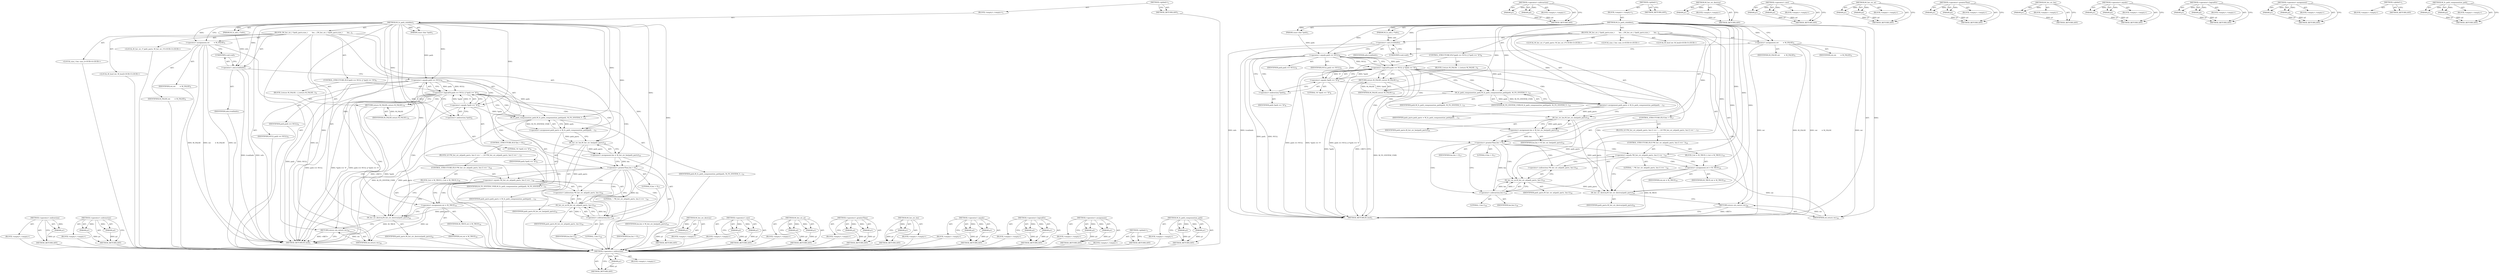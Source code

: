 digraph "M_fs_path_componentize_path" {
vulnerable_113 [label=<(METHOD,&lt;operator&gt;.indirection)>];
vulnerable_114 [label=<(PARAM,p1)>];
vulnerable_115 [label=<(BLOCK,&lt;empty&gt;,&lt;empty&gt;)>];
vulnerable_116 [label=<(METHOD_RETURN,ANY)>];
vulnerable_136 [label=<(METHOD,&lt;operator&gt;.subtraction)>];
vulnerable_137 [label=<(PARAM,p1)>];
vulnerable_138 [label=<(PARAM,p2)>];
vulnerable_139 [label=<(BLOCK,&lt;empty&gt;,&lt;empty&gt;)>];
vulnerable_140 [label=<(METHOD_RETURN,ANY)>];
vulnerable_6 [label=<(METHOD,&lt;global&gt;)<SUB>1</SUB>>];
vulnerable_7 [label=<(BLOCK,&lt;empty&gt;,&lt;empty&gt;)<SUB>1</SUB>>];
vulnerable_8 [label=<(METHOD,M_fs_path_ishidden)<SUB>1</SUB>>];
vulnerable_9 [label=<(PARAM,const char *path)<SUB>1</SUB>>];
vulnerable_10 [label=<(PARAM,M_fs_info_t *info)<SUB>1</SUB>>];
vulnerable_11 [label=<(BLOCK,{
	M_list_str_t *path_parts;
	size_t        len...,{
	M_list_str_t *path_parts;
	size_t        len...)<SUB>2</SUB>>];
vulnerable_12 [label="<(LOCAL,M_list_str_t* path_parts: M_list_str_t*)<SUB>3</SUB>>"];
vulnerable_13 [label="<(LOCAL,size_t len: size_t)<SUB>4</SUB>>"];
vulnerable_14 [label="<(LOCAL,M_bool ret: M_bool)<SUB>5</SUB>>"];
vulnerable_15 [label=<(&lt;operator&gt;.assignment,ret        = M_FALSE)<SUB>5</SUB>>];
vulnerable_16 [label=<(IDENTIFIER,ret,ret        = M_FALSE)<SUB>5</SUB>>];
vulnerable_17 [label=<(IDENTIFIER,M_FALSE,ret        = M_FALSE)<SUB>5</SUB>>];
vulnerable_18 [label=<(&lt;operator&gt;.cast,(void)info)<SUB>7</SUB>>];
vulnerable_19 [label=<(UNKNOWN,void,void)<SUB>7</SUB>>];
vulnerable_20 [label=<(IDENTIFIER,info,(void)info)<SUB>7</SUB>>];
vulnerable_21 [label=<(CONTROL_STRUCTURE,IF,if (path == NULL || *path == '\0'))<SUB>9</SUB>>];
vulnerable_22 [label=<(&lt;operator&gt;.logicalOr,path == NULL || *path == '\0')<SUB>9</SUB>>];
vulnerable_23 [label=<(&lt;operator&gt;.equals,path == NULL)<SUB>9</SUB>>];
vulnerable_24 [label=<(IDENTIFIER,path,path == NULL)<SUB>9</SUB>>];
vulnerable_25 [label=<(IDENTIFIER,NULL,path == NULL)<SUB>9</SUB>>];
vulnerable_26 [label=<(&lt;operator&gt;.equals,*path == '\0')<SUB>9</SUB>>];
vulnerable_27 [label=<(&lt;operator&gt;.indirection,*path)<SUB>9</SUB>>];
vulnerable_28 [label=<(IDENTIFIER,path,*path == '\0')<SUB>9</SUB>>];
vulnerable_29 [label=<(LITERAL,'\0',*path == '\0')<SUB>9</SUB>>];
vulnerable_30 [label=<(BLOCK,{
		return M_FALSE;
 	},{
		return M_FALSE;
 	})<SUB>9</SUB>>];
vulnerable_31 [label=<(RETURN,return M_FALSE;,return M_FALSE;)<SUB>10</SUB>>];
vulnerable_32 [label=<(IDENTIFIER,M_FALSE,return M_FALSE;)<SUB>10</SUB>>];
vulnerable_33 [label=<(&lt;operator&gt;.assignment,path_parts = M_fs_path_componentize_path(path, ...)<SUB>15</SUB>>];
vulnerable_34 [label=<(IDENTIFIER,path_parts,path_parts = M_fs_path_componentize_path(path, ...)<SUB>15</SUB>>];
vulnerable_35 [label=<(M_fs_path_componentize_path,M_fs_path_componentize_path(path, M_FS_SYSTEM_U...)<SUB>15</SUB>>];
vulnerable_36 [label=<(IDENTIFIER,path,M_fs_path_componentize_path(path, M_FS_SYSTEM_U...)<SUB>15</SUB>>];
vulnerable_37 [label=<(IDENTIFIER,M_FS_SYSTEM_UNIX,M_fs_path_componentize_path(path, M_FS_SYSTEM_U...)<SUB>15</SUB>>];
vulnerable_38 [label=<(&lt;operator&gt;.assignment,len = M_list_str_len(path_parts))<SUB>16</SUB>>];
vulnerable_39 [label=<(IDENTIFIER,len,len = M_list_str_len(path_parts))<SUB>16</SUB>>];
vulnerable_40 [label=<(M_list_str_len,M_list_str_len(path_parts))<SUB>16</SUB>>];
vulnerable_41 [label=<(IDENTIFIER,path_parts,M_list_str_len(path_parts))<SUB>16</SUB>>];
vulnerable_42 [label=<(CONTROL_STRUCTURE,IF,if (len &gt; 0))<SUB>17</SUB>>];
vulnerable_43 [label=<(&lt;operator&gt;.greaterThan,len &gt; 0)<SUB>17</SUB>>];
vulnerable_44 [label=<(IDENTIFIER,len,len &gt; 0)<SUB>17</SUB>>];
vulnerable_45 [label=<(LITERAL,0,len &gt; 0)<SUB>17</SUB>>];
vulnerable_46 [label=<(BLOCK,{
		if (*M_list_str_at(path_parts, len-1) == '....,{
		if (*M_list_str_at(path_parts, len-1) == '....)<SUB>17</SUB>>];
vulnerable_47 [label=<(CONTROL_STRUCTURE,IF,if (*M_list_str_at(path_parts, len-1) == '.'))<SUB>18</SUB>>];
vulnerable_48 [label=<(&lt;operator&gt;.equals,*M_list_str_at(path_parts, len-1) == '.')<SUB>18</SUB>>];
vulnerable_49 [label=<(&lt;operator&gt;.indirection,*M_list_str_at(path_parts, len-1))<SUB>18</SUB>>];
vulnerable_50 [label=<(M_list_str_at,M_list_str_at(path_parts, len-1))<SUB>18</SUB>>];
vulnerable_51 [label=<(IDENTIFIER,path_parts,M_list_str_at(path_parts, len-1))<SUB>18</SUB>>];
vulnerable_52 [label=<(&lt;operator&gt;.subtraction,len-1)<SUB>18</SUB>>];
vulnerable_53 [label=<(IDENTIFIER,len,len-1)<SUB>18</SUB>>];
vulnerable_54 [label=<(LITERAL,1,len-1)<SUB>18</SUB>>];
vulnerable_55 [label=<(LITERAL,'.',*M_list_str_at(path_parts, len-1) == '.')<SUB>18</SUB>>];
vulnerable_56 [label=<(BLOCK,{
			ret = M_TRUE;
		},{
			ret = M_TRUE;
		})<SUB>18</SUB>>];
vulnerable_57 [label=<(&lt;operator&gt;.assignment,ret = M_TRUE)<SUB>19</SUB>>];
vulnerable_58 [label=<(IDENTIFIER,ret,ret = M_TRUE)<SUB>19</SUB>>];
vulnerable_59 [label=<(IDENTIFIER,M_TRUE,ret = M_TRUE)<SUB>19</SUB>>];
vulnerable_60 [label=<(M_list_str_destroy,M_list_str_destroy(path_parts))<SUB>22</SUB>>];
vulnerable_61 [label=<(IDENTIFIER,path_parts,M_list_str_destroy(path_parts))<SUB>22</SUB>>];
vulnerable_62 [label=<(RETURN,return ret;,return ret;)<SUB>24</SUB>>];
vulnerable_63 [label=<(IDENTIFIER,ret,return ret;)<SUB>24</SUB>>];
vulnerable_64 [label=<(METHOD_RETURN,M_bool)<SUB>1</SUB>>];
vulnerable_66 [label=<(METHOD_RETURN,ANY)<SUB>1</SUB>>];
vulnerable_141 [label=<(METHOD,M_list_str_destroy)>];
vulnerable_142 [label=<(PARAM,p1)>];
vulnerable_143 [label=<(BLOCK,&lt;empty&gt;,&lt;empty&gt;)>];
vulnerable_144 [label=<(METHOD_RETURN,ANY)>];
vulnerable_98 [label=<(METHOD,&lt;operator&gt;.cast)>];
vulnerable_99 [label=<(PARAM,p1)>];
vulnerable_100 [label=<(PARAM,p2)>];
vulnerable_101 [label=<(BLOCK,&lt;empty&gt;,&lt;empty&gt;)>];
vulnerable_102 [label=<(METHOD_RETURN,ANY)>];
vulnerable_131 [label=<(METHOD,M_list_str_at)>];
vulnerable_132 [label=<(PARAM,p1)>];
vulnerable_133 [label=<(PARAM,p2)>];
vulnerable_134 [label=<(BLOCK,&lt;empty&gt;,&lt;empty&gt;)>];
vulnerable_135 [label=<(METHOD_RETURN,ANY)>];
vulnerable_126 [label=<(METHOD,&lt;operator&gt;.greaterThan)>];
vulnerable_127 [label=<(PARAM,p1)>];
vulnerable_128 [label=<(PARAM,p2)>];
vulnerable_129 [label=<(BLOCK,&lt;empty&gt;,&lt;empty&gt;)>];
vulnerable_130 [label=<(METHOD_RETURN,ANY)>];
vulnerable_122 [label=<(METHOD,M_list_str_len)>];
vulnerable_123 [label=<(PARAM,p1)>];
vulnerable_124 [label=<(BLOCK,&lt;empty&gt;,&lt;empty&gt;)>];
vulnerable_125 [label=<(METHOD_RETURN,ANY)>];
vulnerable_108 [label=<(METHOD,&lt;operator&gt;.equals)>];
vulnerable_109 [label=<(PARAM,p1)>];
vulnerable_110 [label=<(PARAM,p2)>];
vulnerable_111 [label=<(BLOCK,&lt;empty&gt;,&lt;empty&gt;)>];
vulnerable_112 [label=<(METHOD_RETURN,ANY)>];
vulnerable_103 [label=<(METHOD,&lt;operator&gt;.logicalOr)>];
vulnerable_104 [label=<(PARAM,p1)>];
vulnerable_105 [label=<(PARAM,p2)>];
vulnerable_106 [label=<(BLOCK,&lt;empty&gt;,&lt;empty&gt;)>];
vulnerable_107 [label=<(METHOD_RETURN,ANY)>];
vulnerable_93 [label=<(METHOD,&lt;operator&gt;.assignment)>];
vulnerable_94 [label=<(PARAM,p1)>];
vulnerable_95 [label=<(PARAM,p2)>];
vulnerable_96 [label=<(BLOCK,&lt;empty&gt;,&lt;empty&gt;)>];
vulnerable_97 [label=<(METHOD_RETURN,ANY)>];
vulnerable_87 [label=<(METHOD,&lt;global&gt;)<SUB>1</SUB>>];
vulnerable_88 [label=<(BLOCK,&lt;empty&gt;,&lt;empty&gt;)>];
vulnerable_89 [label=<(METHOD_RETURN,ANY)>];
vulnerable_117 [label=<(METHOD,M_fs_path_componentize_path)>];
vulnerable_118 [label=<(PARAM,p1)>];
vulnerable_119 [label=<(PARAM,p2)>];
vulnerable_120 [label=<(BLOCK,&lt;empty&gt;,&lt;empty&gt;)>];
vulnerable_121 [label=<(METHOD_RETURN,ANY)>];
fixed_113 [label=<(METHOD,&lt;operator&gt;.indirection)>];
fixed_114 [label=<(PARAM,p1)>];
fixed_115 [label=<(BLOCK,&lt;empty&gt;,&lt;empty&gt;)>];
fixed_116 [label=<(METHOD_RETURN,ANY)>];
fixed_136 [label=<(METHOD,&lt;operator&gt;.subtraction)>];
fixed_137 [label=<(PARAM,p1)>];
fixed_138 [label=<(PARAM,p2)>];
fixed_139 [label=<(BLOCK,&lt;empty&gt;,&lt;empty&gt;)>];
fixed_140 [label=<(METHOD_RETURN,ANY)>];
fixed_6 [label=<(METHOD,&lt;global&gt;)<SUB>1</SUB>>];
fixed_7 [label=<(BLOCK,&lt;empty&gt;,&lt;empty&gt;)<SUB>1</SUB>>];
fixed_8 [label=<(METHOD,M_fs_path_ishidden)<SUB>1</SUB>>];
fixed_9 [label=<(PARAM,const char *path)<SUB>1</SUB>>];
fixed_10 [label=<(PARAM,M_fs_info_t *info)<SUB>1</SUB>>];
fixed_11 [label=<(BLOCK,{
	M_list_str_t *path_parts;
	size_t        len...,{
	M_list_str_t *path_parts;
	size_t        len...)<SUB>2</SUB>>];
fixed_12 [label="<(LOCAL,M_list_str_t* path_parts: M_list_str_t*)<SUB>3</SUB>>"];
fixed_13 [label="<(LOCAL,size_t len: size_t)<SUB>4</SUB>>"];
fixed_14 [label="<(LOCAL,M_bool ret: M_bool)<SUB>5</SUB>>"];
fixed_15 [label=<(&lt;operator&gt;.assignment,ret        = M_FALSE)<SUB>5</SUB>>];
fixed_16 [label=<(IDENTIFIER,ret,ret        = M_FALSE)<SUB>5</SUB>>];
fixed_17 [label=<(IDENTIFIER,M_FALSE,ret        = M_FALSE)<SUB>5</SUB>>];
fixed_18 [label=<(&lt;operator&gt;.cast,(void)info)<SUB>7</SUB>>];
fixed_19 [label=<(UNKNOWN,void,void)<SUB>7</SUB>>];
fixed_20 [label=<(IDENTIFIER,info,(void)info)<SUB>7</SUB>>];
fixed_21 [label=<(CONTROL_STRUCTURE,IF,if (path == NULL || *path == '\0'))<SUB>9</SUB>>];
fixed_22 [label=<(&lt;operator&gt;.logicalOr,path == NULL || *path == '\0')<SUB>9</SUB>>];
fixed_23 [label=<(&lt;operator&gt;.equals,path == NULL)<SUB>9</SUB>>];
fixed_24 [label=<(IDENTIFIER,path,path == NULL)<SUB>9</SUB>>];
fixed_25 [label=<(IDENTIFIER,NULL,path == NULL)<SUB>9</SUB>>];
fixed_26 [label=<(&lt;operator&gt;.equals,*path == '\0')<SUB>9</SUB>>];
fixed_27 [label=<(&lt;operator&gt;.indirection,*path)<SUB>9</SUB>>];
fixed_28 [label=<(IDENTIFIER,path,*path == '\0')<SUB>9</SUB>>];
fixed_29 [label=<(LITERAL,'\0',*path == '\0')<SUB>9</SUB>>];
fixed_30 [label=<(BLOCK,{
		return M_FALSE;
 	},{
		return M_FALSE;
 	})<SUB>9</SUB>>];
fixed_31 [label=<(RETURN,return M_FALSE;,return M_FALSE;)<SUB>10</SUB>>];
fixed_32 [label=<(IDENTIFIER,M_FALSE,return M_FALSE;)<SUB>10</SUB>>];
fixed_33 [label=<(&lt;operator&gt;.assignment,path_parts = M_fs_path_componentize_path(path, ...)<SUB>15</SUB>>];
fixed_34 [label=<(IDENTIFIER,path_parts,path_parts = M_fs_path_componentize_path(path, ...)<SUB>15</SUB>>];
fixed_35 [label=<(M_fs_path_componentize_path,M_fs_path_componentize_path(path, M_FS_SYSTEM_U...)<SUB>15</SUB>>];
fixed_36 [label=<(IDENTIFIER,path,M_fs_path_componentize_path(path, M_FS_SYSTEM_U...)<SUB>15</SUB>>];
fixed_37 [label=<(IDENTIFIER,M_FS_SYSTEM_UNIX,M_fs_path_componentize_path(path, M_FS_SYSTEM_U...)<SUB>15</SUB>>];
fixed_38 [label=<(&lt;operator&gt;.assignment,len = M_list_str_len(path_parts))<SUB>16</SUB>>];
fixed_39 [label=<(IDENTIFIER,len,len = M_list_str_len(path_parts))<SUB>16</SUB>>];
fixed_40 [label=<(M_list_str_len,M_list_str_len(path_parts))<SUB>16</SUB>>];
fixed_41 [label=<(IDENTIFIER,path_parts,M_list_str_len(path_parts))<SUB>16</SUB>>];
fixed_42 [label=<(CONTROL_STRUCTURE,IF,if (len &gt; 0))<SUB>17</SUB>>];
fixed_43 [label=<(&lt;operator&gt;.greaterThan,len &gt; 0)<SUB>17</SUB>>];
fixed_44 [label=<(IDENTIFIER,len,len &gt; 0)<SUB>17</SUB>>];
fixed_45 [label=<(LITERAL,0,len &gt; 0)<SUB>17</SUB>>];
fixed_46 [label=<(BLOCK,{
		if (*M_list_str_at(path_parts, len-1) == '....,{
		if (*M_list_str_at(path_parts, len-1) == '....)<SUB>17</SUB>>];
fixed_47 [label=<(CONTROL_STRUCTURE,IF,if (*M_list_str_at(path_parts, len-1) == '.'))<SUB>18</SUB>>];
fixed_48 [label=<(&lt;operator&gt;.equals,*M_list_str_at(path_parts, len-1) == '.')<SUB>18</SUB>>];
fixed_49 [label=<(&lt;operator&gt;.indirection,*M_list_str_at(path_parts, len-1))<SUB>18</SUB>>];
fixed_50 [label=<(M_list_str_at,M_list_str_at(path_parts, len-1))<SUB>18</SUB>>];
fixed_51 [label=<(IDENTIFIER,path_parts,M_list_str_at(path_parts, len-1))<SUB>18</SUB>>];
fixed_52 [label=<(&lt;operator&gt;.subtraction,len-1)<SUB>18</SUB>>];
fixed_53 [label=<(IDENTIFIER,len,len-1)<SUB>18</SUB>>];
fixed_54 [label=<(LITERAL,1,len-1)<SUB>18</SUB>>];
fixed_55 [label=<(LITERAL,'.',*M_list_str_at(path_parts, len-1) == '.')<SUB>18</SUB>>];
fixed_56 [label=<(BLOCK,{
			ret = M_TRUE;
		},{
			ret = M_TRUE;
		})<SUB>18</SUB>>];
fixed_57 [label=<(&lt;operator&gt;.assignment,ret = M_TRUE)<SUB>19</SUB>>];
fixed_58 [label=<(IDENTIFIER,ret,ret = M_TRUE)<SUB>19</SUB>>];
fixed_59 [label=<(IDENTIFIER,M_TRUE,ret = M_TRUE)<SUB>19</SUB>>];
fixed_60 [label=<(M_list_str_destroy,M_list_str_destroy(path_parts))<SUB>22</SUB>>];
fixed_61 [label=<(IDENTIFIER,path_parts,M_list_str_destroy(path_parts))<SUB>22</SUB>>];
fixed_62 [label=<(RETURN,return ret;,return ret;)<SUB>24</SUB>>];
fixed_63 [label=<(IDENTIFIER,ret,return ret;)<SUB>24</SUB>>];
fixed_64 [label=<(METHOD_RETURN,M_bool)<SUB>1</SUB>>];
fixed_66 [label=<(METHOD_RETURN,ANY)<SUB>1</SUB>>];
fixed_141 [label=<(METHOD,M_list_str_destroy)>];
fixed_142 [label=<(PARAM,p1)>];
fixed_143 [label=<(BLOCK,&lt;empty&gt;,&lt;empty&gt;)>];
fixed_144 [label=<(METHOD_RETURN,ANY)>];
fixed_98 [label=<(METHOD,&lt;operator&gt;.cast)>];
fixed_99 [label=<(PARAM,p1)>];
fixed_100 [label=<(PARAM,p2)>];
fixed_101 [label=<(BLOCK,&lt;empty&gt;,&lt;empty&gt;)>];
fixed_102 [label=<(METHOD_RETURN,ANY)>];
fixed_131 [label=<(METHOD,M_list_str_at)>];
fixed_132 [label=<(PARAM,p1)>];
fixed_133 [label=<(PARAM,p2)>];
fixed_134 [label=<(BLOCK,&lt;empty&gt;,&lt;empty&gt;)>];
fixed_135 [label=<(METHOD_RETURN,ANY)>];
fixed_126 [label=<(METHOD,&lt;operator&gt;.greaterThan)>];
fixed_127 [label=<(PARAM,p1)>];
fixed_128 [label=<(PARAM,p2)>];
fixed_129 [label=<(BLOCK,&lt;empty&gt;,&lt;empty&gt;)>];
fixed_130 [label=<(METHOD_RETURN,ANY)>];
fixed_122 [label=<(METHOD,M_list_str_len)>];
fixed_123 [label=<(PARAM,p1)>];
fixed_124 [label=<(BLOCK,&lt;empty&gt;,&lt;empty&gt;)>];
fixed_125 [label=<(METHOD_RETURN,ANY)>];
fixed_108 [label=<(METHOD,&lt;operator&gt;.equals)>];
fixed_109 [label=<(PARAM,p1)>];
fixed_110 [label=<(PARAM,p2)>];
fixed_111 [label=<(BLOCK,&lt;empty&gt;,&lt;empty&gt;)>];
fixed_112 [label=<(METHOD_RETURN,ANY)>];
fixed_103 [label=<(METHOD,&lt;operator&gt;.logicalOr)>];
fixed_104 [label=<(PARAM,p1)>];
fixed_105 [label=<(PARAM,p2)>];
fixed_106 [label=<(BLOCK,&lt;empty&gt;,&lt;empty&gt;)>];
fixed_107 [label=<(METHOD_RETURN,ANY)>];
fixed_93 [label=<(METHOD,&lt;operator&gt;.assignment)>];
fixed_94 [label=<(PARAM,p1)>];
fixed_95 [label=<(PARAM,p2)>];
fixed_96 [label=<(BLOCK,&lt;empty&gt;,&lt;empty&gt;)>];
fixed_97 [label=<(METHOD_RETURN,ANY)>];
fixed_87 [label=<(METHOD,&lt;global&gt;)<SUB>1</SUB>>];
fixed_88 [label=<(BLOCK,&lt;empty&gt;,&lt;empty&gt;)>];
fixed_89 [label=<(METHOD_RETURN,ANY)>];
fixed_117 [label=<(METHOD,M_fs_path_componentize_path)>];
fixed_118 [label=<(PARAM,p1)>];
fixed_119 [label=<(PARAM,p2)>];
fixed_120 [label=<(BLOCK,&lt;empty&gt;,&lt;empty&gt;)>];
fixed_121 [label=<(METHOD_RETURN,ANY)>];
vulnerable_113 -> vulnerable_114  [key=0, label="AST: "];
vulnerable_113 -> vulnerable_114  [key=1, label="DDG: "];
vulnerable_113 -> vulnerable_115  [key=0, label="AST: "];
vulnerable_113 -> vulnerable_116  [key=0, label="AST: "];
vulnerable_113 -> vulnerable_116  [key=1, label="CFG: "];
vulnerable_114 -> vulnerable_116  [key=0, label="DDG: p1"];
vulnerable_115 -> fixed_113  [key=0];
vulnerable_116 -> fixed_113  [key=0];
vulnerable_136 -> vulnerable_137  [key=0, label="AST: "];
vulnerable_136 -> vulnerable_137  [key=1, label="DDG: "];
vulnerable_136 -> vulnerable_139  [key=0, label="AST: "];
vulnerable_136 -> vulnerable_138  [key=0, label="AST: "];
vulnerable_136 -> vulnerable_138  [key=1, label="DDG: "];
vulnerable_136 -> vulnerable_140  [key=0, label="AST: "];
vulnerable_136 -> vulnerable_140  [key=1, label="CFG: "];
vulnerable_137 -> vulnerable_140  [key=0, label="DDG: p1"];
vulnerable_138 -> vulnerable_140  [key=0, label="DDG: p2"];
vulnerable_139 -> fixed_113  [key=0];
vulnerable_140 -> fixed_113  [key=0];
vulnerable_6 -> vulnerable_7  [key=0, label="AST: "];
vulnerable_6 -> vulnerable_66  [key=0, label="AST: "];
vulnerable_6 -> vulnerable_66  [key=1, label="CFG: "];
vulnerable_7 -> vulnerable_8  [key=0, label="AST: "];
vulnerable_8 -> vulnerable_9  [key=0, label="AST: "];
vulnerable_8 -> vulnerable_9  [key=1, label="DDG: "];
vulnerable_8 -> vulnerable_10  [key=0, label="AST: "];
vulnerable_8 -> vulnerable_10  [key=1, label="DDG: "];
vulnerable_8 -> vulnerable_11  [key=0, label="AST: "];
vulnerable_8 -> vulnerable_64  [key=0, label="AST: "];
vulnerable_8 -> vulnerable_15  [key=0, label="CFG: "];
vulnerable_8 -> vulnerable_15  [key=1, label="DDG: "];
vulnerable_8 -> vulnerable_18  [key=0, label="DDG: "];
vulnerable_8 -> vulnerable_60  [key=0, label="DDG: "];
vulnerable_8 -> vulnerable_63  [key=0, label="DDG: "];
vulnerable_8 -> vulnerable_35  [key=0, label="DDG: "];
vulnerable_8 -> vulnerable_40  [key=0, label="DDG: "];
vulnerable_8 -> vulnerable_43  [key=0, label="DDG: "];
vulnerable_8 -> vulnerable_23  [key=0, label="DDG: "];
vulnerable_8 -> vulnerable_26  [key=0, label="DDG: "];
vulnerable_8 -> vulnerable_32  [key=0, label="DDG: "];
vulnerable_8 -> vulnerable_48  [key=0, label="DDG: "];
vulnerable_8 -> vulnerable_57  [key=0, label="DDG: "];
vulnerable_8 -> vulnerable_50  [key=0, label="DDG: "];
vulnerable_8 -> vulnerable_52  [key=0, label="DDG: "];
vulnerable_9 -> vulnerable_23  [key=0, label="DDG: path"];
vulnerable_10 -> vulnerable_18  [key=0, label="DDG: info"];
vulnerable_11 -> vulnerable_12  [key=0, label="AST: "];
vulnerable_11 -> vulnerable_13  [key=0, label="AST: "];
vulnerable_11 -> vulnerable_14  [key=0, label="AST: "];
vulnerable_11 -> vulnerable_15  [key=0, label="AST: "];
vulnerable_11 -> vulnerable_18  [key=0, label="AST: "];
vulnerable_11 -> vulnerable_21  [key=0, label="AST: "];
vulnerable_11 -> vulnerable_33  [key=0, label="AST: "];
vulnerable_11 -> vulnerable_38  [key=0, label="AST: "];
vulnerable_11 -> vulnerable_42  [key=0, label="AST: "];
vulnerable_11 -> vulnerable_60  [key=0, label="AST: "];
vulnerable_11 -> vulnerable_62  [key=0, label="AST: "];
vulnerable_12 -> fixed_113  [key=0];
vulnerable_13 -> fixed_113  [key=0];
vulnerable_14 -> fixed_113  [key=0];
vulnerable_15 -> vulnerable_16  [key=0, label="AST: "];
vulnerable_15 -> vulnerable_17  [key=0, label="AST: "];
vulnerable_15 -> vulnerable_19  [key=0, label="CFG: "];
vulnerable_15 -> vulnerable_64  [key=0, label="DDG: ret"];
vulnerable_15 -> vulnerable_64  [key=1, label="DDG: M_FALSE"];
vulnerable_15 -> vulnerable_64  [key=2, label="DDG: ret        = M_FALSE"];
vulnerable_15 -> vulnerable_63  [key=0, label="DDG: ret"];
vulnerable_16 -> fixed_113  [key=0];
vulnerable_17 -> fixed_113  [key=0];
vulnerable_18 -> vulnerable_19  [key=0, label="AST: "];
vulnerable_18 -> vulnerable_20  [key=0, label="AST: "];
vulnerable_18 -> vulnerable_23  [key=0, label="CFG: "];
vulnerable_18 -> vulnerable_64  [key=0, label="DDG: info"];
vulnerable_18 -> vulnerable_64  [key=1, label="DDG: (void)info"];
vulnerable_19 -> vulnerable_18  [key=0, label="CFG: "];
vulnerable_20 -> fixed_113  [key=0];
vulnerable_21 -> vulnerable_22  [key=0, label="AST: "];
vulnerable_21 -> vulnerable_30  [key=0, label="AST: "];
vulnerable_22 -> vulnerable_23  [key=0, label="AST: "];
vulnerable_22 -> vulnerable_26  [key=0, label="AST: "];
vulnerable_22 -> vulnerable_31  [key=0, label="CFG: "];
vulnerable_22 -> vulnerable_31  [key=1, label="CDG: "];
vulnerable_22 -> vulnerable_35  [key=0, label="CFG: "];
vulnerable_22 -> vulnerable_35  [key=1, label="CDG: "];
vulnerable_22 -> vulnerable_64  [key=0, label="DDG: path == NULL"];
vulnerable_22 -> vulnerable_64  [key=1, label="DDG: *path == '\0'"];
vulnerable_22 -> vulnerable_64  [key=2, label="DDG: path == NULL || *path == '\0'"];
vulnerable_22 -> vulnerable_60  [key=0, label="CDG: "];
vulnerable_22 -> vulnerable_33  [key=0, label="CDG: "];
vulnerable_22 -> vulnerable_38  [key=0, label="CDG: "];
vulnerable_22 -> vulnerable_40  [key=0, label="CDG: "];
vulnerable_22 -> vulnerable_62  [key=0, label="CDG: "];
vulnerable_22 -> vulnerable_43  [key=0, label="CDG: "];
vulnerable_23 -> vulnerable_24  [key=0, label="AST: "];
vulnerable_23 -> vulnerable_25  [key=0, label="AST: "];
vulnerable_23 -> vulnerable_22  [key=0, label="CFG: "];
vulnerable_23 -> vulnerable_22  [key=1, label="DDG: path"];
vulnerable_23 -> vulnerable_22  [key=2, label="DDG: NULL"];
vulnerable_23 -> vulnerable_27  [key=0, label="CFG: "];
vulnerable_23 -> vulnerable_27  [key=1, label="CDG: "];
vulnerable_23 -> vulnerable_64  [key=0, label="DDG: path"];
vulnerable_23 -> vulnerable_64  [key=1, label="DDG: NULL"];
vulnerable_23 -> vulnerable_35  [key=0, label="DDG: path"];
vulnerable_23 -> vulnerable_26  [key=0, label="CDG: "];
vulnerable_24 -> fixed_113  [key=0];
vulnerable_25 -> fixed_113  [key=0];
vulnerable_26 -> vulnerable_27  [key=0, label="AST: "];
vulnerable_26 -> vulnerable_29  [key=0, label="AST: "];
vulnerable_26 -> vulnerable_22  [key=0, label="CFG: "];
vulnerable_26 -> vulnerable_22  [key=1, label="DDG: *path"];
vulnerable_26 -> vulnerable_22  [key=2, label="DDG: '\0'"];
vulnerable_26 -> vulnerable_64  [key=0, label="DDG: *path"];
vulnerable_26 -> vulnerable_35  [key=0, label="DDG: *path"];
vulnerable_27 -> vulnerable_28  [key=0, label="AST: "];
vulnerable_27 -> vulnerable_26  [key=0, label="CFG: "];
vulnerable_28 -> fixed_113  [key=0];
vulnerable_29 -> fixed_113  [key=0];
vulnerable_30 -> vulnerable_31  [key=0, label="AST: "];
vulnerable_31 -> vulnerable_32  [key=0, label="AST: "];
vulnerable_31 -> vulnerable_64  [key=0, label="CFG: "];
vulnerable_31 -> vulnerable_64  [key=1, label="DDG: &lt;RET&gt;"];
vulnerable_32 -> vulnerable_31  [key=0, label="DDG: M_FALSE"];
vulnerable_33 -> vulnerable_34  [key=0, label="AST: "];
vulnerable_33 -> vulnerable_35  [key=0, label="AST: "];
vulnerable_33 -> vulnerable_40  [key=0, label="CFG: "];
vulnerable_33 -> vulnerable_40  [key=1, label="DDG: path_parts"];
vulnerable_34 -> fixed_113  [key=0];
vulnerable_35 -> vulnerable_36  [key=0, label="AST: "];
vulnerable_35 -> vulnerable_37  [key=0, label="AST: "];
vulnerable_35 -> vulnerable_33  [key=0, label="CFG: "];
vulnerable_35 -> vulnerable_33  [key=1, label="DDG: path"];
vulnerable_35 -> vulnerable_33  [key=2, label="DDG: M_FS_SYSTEM_UNIX"];
vulnerable_35 -> vulnerable_64  [key=0, label="DDG: M_FS_SYSTEM_UNIX"];
vulnerable_36 -> fixed_113  [key=0];
vulnerable_37 -> fixed_113  [key=0];
vulnerable_38 -> vulnerable_39  [key=0, label="AST: "];
vulnerable_38 -> vulnerable_40  [key=0, label="AST: "];
vulnerable_38 -> vulnerable_43  [key=0, label="CFG: "];
vulnerable_38 -> vulnerable_43  [key=1, label="DDG: len"];
vulnerable_39 -> fixed_113  [key=0];
vulnerable_40 -> vulnerable_41  [key=0, label="AST: "];
vulnerable_40 -> vulnerable_38  [key=0, label="CFG: "];
vulnerable_40 -> vulnerable_38  [key=1, label="DDG: path_parts"];
vulnerable_40 -> vulnerable_60  [key=0, label="DDG: path_parts"];
vulnerable_40 -> vulnerable_50  [key=0, label="DDG: path_parts"];
vulnerable_41 -> fixed_113  [key=0];
vulnerable_42 -> vulnerable_43  [key=0, label="AST: "];
vulnerable_42 -> vulnerable_46  [key=0, label="AST: "];
vulnerable_43 -> vulnerable_44  [key=0, label="AST: "];
vulnerable_43 -> vulnerable_45  [key=0, label="AST: "];
vulnerable_43 -> vulnerable_52  [key=0, label="CFG: "];
vulnerable_43 -> vulnerable_52  [key=1, label="DDG: len"];
vulnerable_43 -> vulnerable_52  [key=2, label="CDG: "];
vulnerable_43 -> vulnerable_60  [key=0, label="CFG: "];
vulnerable_43 -> vulnerable_48  [key=0, label="CDG: "];
vulnerable_43 -> vulnerable_49  [key=0, label="CDG: "];
vulnerable_43 -> vulnerable_50  [key=0, label="CDG: "];
vulnerable_44 -> fixed_113  [key=0];
vulnerable_45 -> fixed_113  [key=0];
vulnerable_46 -> vulnerable_47  [key=0, label="AST: "];
vulnerable_47 -> vulnerable_48  [key=0, label="AST: "];
vulnerable_47 -> vulnerable_56  [key=0, label="AST: "];
vulnerable_48 -> vulnerable_49  [key=0, label="AST: "];
vulnerable_48 -> vulnerable_55  [key=0, label="AST: "];
vulnerable_48 -> vulnerable_57  [key=0, label="CFG: "];
vulnerable_48 -> vulnerable_57  [key=1, label="CDG: "];
vulnerable_48 -> vulnerable_60  [key=0, label="CFG: "];
vulnerable_49 -> vulnerable_50  [key=0, label="AST: "];
vulnerable_49 -> vulnerable_48  [key=0, label="CFG: "];
vulnerable_50 -> vulnerable_51  [key=0, label="AST: "];
vulnerable_50 -> vulnerable_52  [key=0, label="AST: "];
vulnerable_50 -> vulnerable_49  [key=0, label="CFG: "];
vulnerable_50 -> vulnerable_60  [key=0, label="DDG: path_parts"];
vulnerable_51 -> fixed_113  [key=0];
vulnerable_52 -> vulnerable_53  [key=0, label="AST: "];
vulnerable_52 -> vulnerable_54  [key=0, label="AST: "];
vulnerable_52 -> vulnerable_50  [key=0, label="CFG: "];
vulnerable_52 -> vulnerable_50  [key=1, label="DDG: len"];
vulnerable_52 -> vulnerable_50  [key=2, label="DDG: 1"];
vulnerable_53 -> fixed_113  [key=0];
vulnerable_54 -> fixed_113  [key=0];
vulnerable_55 -> fixed_113  [key=0];
vulnerable_56 -> vulnerable_57  [key=0, label="AST: "];
vulnerable_57 -> vulnerable_58  [key=0, label="AST: "];
vulnerable_57 -> vulnerable_59  [key=0, label="AST: "];
vulnerable_57 -> vulnerable_60  [key=0, label="CFG: "];
vulnerable_57 -> vulnerable_64  [key=0, label="DDG: M_TRUE"];
vulnerable_57 -> vulnerable_63  [key=0, label="DDG: ret"];
vulnerable_58 -> fixed_113  [key=0];
vulnerable_59 -> fixed_113  [key=0];
vulnerable_60 -> vulnerable_61  [key=0, label="AST: "];
vulnerable_60 -> vulnerable_62  [key=0, label="CFG: "];
vulnerable_61 -> fixed_113  [key=0];
vulnerable_62 -> vulnerable_63  [key=0, label="AST: "];
vulnerable_62 -> vulnerable_64  [key=0, label="CFG: "];
vulnerable_62 -> vulnerable_64  [key=1, label="DDG: &lt;RET&gt;"];
vulnerable_63 -> vulnerable_62  [key=0, label="DDG: ret"];
vulnerable_64 -> fixed_113  [key=0];
vulnerable_66 -> fixed_113  [key=0];
vulnerable_141 -> vulnerable_142  [key=0, label="AST: "];
vulnerable_141 -> vulnerable_142  [key=1, label="DDG: "];
vulnerable_141 -> vulnerable_143  [key=0, label="AST: "];
vulnerable_141 -> vulnerable_144  [key=0, label="AST: "];
vulnerable_141 -> vulnerable_144  [key=1, label="CFG: "];
vulnerable_142 -> vulnerable_144  [key=0, label="DDG: p1"];
vulnerable_143 -> fixed_113  [key=0];
vulnerable_144 -> fixed_113  [key=0];
vulnerable_98 -> vulnerable_99  [key=0, label="AST: "];
vulnerable_98 -> vulnerable_99  [key=1, label="DDG: "];
vulnerable_98 -> vulnerable_101  [key=0, label="AST: "];
vulnerable_98 -> vulnerable_100  [key=0, label="AST: "];
vulnerable_98 -> vulnerable_100  [key=1, label="DDG: "];
vulnerable_98 -> vulnerable_102  [key=0, label="AST: "];
vulnerable_98 -> vulnerable_102  [key=1, label="CFG: "];
vulnerable_99 -> vulnerable_102  [key=0, label="DDG: p1"];
vulnerable_100 -> vulnerable_102  [key=0, label="DDG: p2"];
vulnerable_101 -> fixed_113  [key=0];
vulnerable_102 -> fixed_113  [key=0];
vulnerable_131 -> vulnerable_132  [key=0, label="AST: "];
vulnerable_131 -> vulnerable_132  [key=1, label="DDG: "];
vulnerable_131 -> vulnerable_134  [key=0, label="AST: "];
vulnerable_131 -> vulnerable_133  [key=0, label="AST: "];
vulnerable_131 -> vulnerable_133  [key=1, label="DDG: "];
vulnerable_131 -> vulnerable_135  [key=0, label="AST: "];
vulnerable_131 -> vulnerable_135  [key=1, label="CFG: "];
vulnerable_132 -> vulnerable_135  [key=0, label="DDG: p1"];
vulnerable_133 -> vulnerable_135  [key=0, label="DDG: p2"];
vulnerable_134 -> fixed_113  [key=0];
vulnerable_135 -> fixed_113  [key=0];
vulnerable_126 -> vulnerable_127  [key=0, label="AST: "];
vulnerable_126 -> vulnerable_127  [key=1, label="DDG: "];
vulnerable_126 -> vulnerable_129  [key=0, label="AST: "];
vulnerable_126 -> vulnerable_128  [key=0, label="AST: "];
vulnerable_126 -> vulnerable_128  [key=1, label="DDG: "];
vulnerable_126 -> vulnerable_130  [key=0, label="AST: "];
vulnerable_126 -> vulnerable_130  [key=1, label="CFG: "];
vulnerable_127 -> vulnerable_130  [key=0, label="DDG: p1"];
vulnerable_128 -> vulnerable_130  [key=0, label="DDG: p2"];
vulnerable_129 -> fixed_113  [key=0];
vulnerable_130 -> fixed_113  [key=0];
vulnerable_122 -> vulnerable_123  [key=0, label="AST: "];
vulnerable_122 -> vulnerable_123  [key=1, label="DDG: "];
vulnerable_122 -> vulnerable_124  [key=0, label="AST: "];
vulnerable_122 -> vulnerable_125  [key=0, label="AST: "];
vulnerable_122 -> vulnerable_125  [key=1, label="CFG: "];
vulnerable_123 -> vulnerable_125  [key=0, label="DDG: p1"];
vulnerable_124 -> fixed_113  [key=0];
vulnerable_125 -> fixed_113  [key=0];
vulnerable_108 -> vulnerable_109  [key=0, label="AST: "];
vulnerable_108 -> vulnerable_109  [key=1, label="DDG: "];
vulnerable_108 -> vulnerable_111  [key=0, label="AST: "];
vulnerable_108 -> vulnerable_110  [key=0, label="AST: "];
vulnerable_108 -> vulnerable_110  [key=1, label="DDG: "];
vulnerable_108 -> vulnerable_112  [key=0, label="AST: "];
vulnerable_108 -> vulnerable_112  [key=1, label="CFG: "];
vulnerable_109 -> vulnerable_112  [key=0, label="DDG: p1"];
vulnerable_110 -> vulnerable_112  [key=0, label="DDG: p2"];
vulnerable_111 -> fixed_113  [key=0];
vulnerable_112 -> fixed_113  [key=0];
vulnerable_103 -> vulnerable_104  [key=0, label="AST: "];
vulnerable_103 -> vulnerable_104  [key=1, label="DDG: "];
vulnerable_103 -> vulnerable_106  [key=0, label="AST: "];
vulnerable_103 -> vulnerable_105  [key=0, label="AST: "];
vulnerable_103 -> vulnerable_105  [key=1, label="DDG: "];
vulnerable_103 -> vulnerable_107  [key=0, label="AST: "];
vulnerable_103 -> vulnerable_107  [key=1, label="CFG: "];
vulnerable_104 -> vulnerable_107  [key=0, label="DDG: p1"];
vulnerable_105 -> vulnerable_107  [key=0, label="DDG: p2"];
vulnerable_106 -> fixed_113  [key=0];
vulnerable_107 -> fixed_113  [key=0];
vulnerable_93 -> vulnerable_94  [key=0, label="AST: "];
vulnerable_93 -> vulnerable_94  [key=1, label="DDG: "];
vulnerable_93 -> vulnerable_96  [key=0, label="AST: "];
vulnerable_93 -> vulnerable_95  [key=0, label="AST: "];
vulnerable_93 -> vulnerable_95  [key=1, label="DDG: "];
vulnerable_93 -> vulnerable_97  [key=0, label="AST: "];
vulnerable_93 -> vulnerable_97  [key=1, label="CFG: "];
vulnerable_94 -> vulnerable_97  [key=0, label="DDG: p1"];
vulnerable_95 -> vulnerable_97  [key=0, label="DDG: p2"];
vulnerable_96 -> fixed_113  [key=0];
vulnerable_97 -> fixed_113  [key=0];
vulnerable_87 -> vulnerable_88  [key=0, label="AST: "];
vulnerable_87 -> vulnerable_89  [key=0, label="AST: "];
vulnerable_87 -> vulnerable_89  [key=1, label="CFG: "];
vulnerable_88 -> fixed_113  [key=0];
vulnerable_89 -> fixed_113  [key=0];
vulnerable_117 -> vulnerable_118  [key=0, label="AST: "];
vulnerable_117 -> vulnerable_118  [key=1, label="DDG: "];
vulnerable_117 -> vulnerable_120  [key=0, label="AST: "];
vulnerable_117 -> vulnerable_119  [key=0, label="AST: "];
vulnerable_117 -> vulnerable_119  [key=1, label="DDG: "];
vulnerable_117 -> vulnerable_121  [key=0, label="AST: "];
vulnerable_117 -> vulnerable_121  [key=1, label="CFG: "];
vulnerable_118 -> vulnerable_121  [key=0, label="DDG: p1"];
vulnerable_119 -> vulnerable_121  [key=0, label="DDG: p2"];
vulnerable_120 -> fixed_113  [key=0];
vulnerable_121 -> fixed_113  [key=0];
fixed_113 -> fixed_114  [key=0, label="AST: "];
fixed_113 -> fixed_114  [key=1, label="DDG: "];
fixed_113 -> fixed_115  [key=0, label="AST: "];
fixed_113 -> fixed_116  [key=0, label="AST: "];
fixed_113 -> fixed_116  [key=1, label="CFG: "];
fixed_114 -> fixed_116  [key=0, label="DDG: p1"];
fixed_136 -> fixed_137  [key=0, label="AST: "];
fixed_136 -> fixed_137  [key=1, label="DDG: "];
fixed_136 -> fixed_139  [key=0, label="AST: "];
fixed_136 -> fixed_138  [key=0, label="AST: "];
fixed_136 -> fixed_138  [key=1, label="DDG: "];
fixed_136 -> fixed_140  [key=0, label="AST: "];
fixed_136 -> fixed_140  [key=1, label="CFG: "];
fixed_137 -> fixed_140  [key=0, label="DDG: p1"];
fixed_138 -> fixed_140  [key=0, label="DDG: p2"];
fixed_6 -> fixed_7  [key=0, label="AST: "];
fixed_6 -> fixed_66  [key=0, label="AST: "];
fixed_6 -> fixed_66  [key=1, label="CFG: "];
fixed_7 -> fixed_8  [key=0, label="AST: "];
fixed_8 -> fixed_9  [key=0, label="AST: "];
fixed_8 -> fixed_9  [key=1, label="DDG: "];
fixed_8 -> fixed_10  [key=0, label="AST: "];
fixed_8 -> fixed_10  [key=1, label="DDG: "];
fixed_8 -> fixed_11  [key=0, label="AST: "];
fixed_8 -> fixed_64  [key=0, label="AST: "];
fixed_8 -> fixed_15  [key=0, label="CFG: "];
fixed_8 -> fixed_15  [key=1, label="DDG: "];
fixed_8 -> fixed_18  [key=0, label="DDG: "];
fixed_8 -> fixed_60  [key=0, label="DDG: "];
fixed_8 -> fixed_63  [key=0, label="DDG: "];
fixed_8 -> fixed_35  [key=0, label="DDG: "];
fixed_8 -> fixed_40  [key=0, label="DDG: "];
fixed_8 -> fixed_43  [key=0, label="DDG: "];
fixed_8 -> fixed_23  [key=0, label="DDG: "];
fixed_8 -> fixed_26  [key=0, label="DDG: "];
fixed_8 -> fixed_32  [key=0, label="DDG: "];
fixed_8 -> fixed_48  [key=0, label="DDG: "];
fixed_8 -> fixed_57  [key=0, label="DDG: "];
fixed_8 -> fixed_50  [key=0, label="DDG: "];
fixed_8 -> fixed_52  [key=0, label="DDG: "];
fixed_9 -> fixed_23  [key=0, label="DDG: path"];
fixed_10 -> fixed_18  [key=0, label="DDG: info"];
fixed_11 -> fixed_12  [key=0, label="AST: "];
fixed_11 -> fixed_13  [key=0, label="AST: "];
fixed_11 -> fixed_14  [key=0, label="AST: "];
fixed_11 -> fixed_15  [key=0, label="AST: "];
fixed_11 -> fixed_18  [key=0, label="AST: "];
fixed_11 -> fixed_21  [key=0, label="AST: "];
fixed_11 -> fixed_33  [key=0, label="AST: "];
fixed_11 -> fixed_38  [key=0, label="AST: "];
fixed_11 -> fixed_42  [key=0, label="AST: "];
fixed_11 -> fixed_60  [key=0, label="AST: "];
fixed_11 -> fixed_62  [key=0, label="AST: "];
fixed_15 -> fixed_16  [key=0, label="AST: "];
fixed_15 -> fixed_17  [key=0, label="AST: "];
fixed_15 -> fixed_19  [key=0, label="CFG: "];
fixed_15 -> fixed_64  [key=0, label="DDG: ret"];
fixed_15 -> fixed_64  [key=1, label="DDG: M_FALSE"];
fixed_15 -> fixed_64  [key=2, label="DDG: ret        = M_FALSE"];
fixed_15 -> fixed_63  [key=0, label="DDG: ret"];
fixed_18 -> fixed_19  [key=0, label="AST: "];
fixed_18 -> fixed_20  [key=0, label="AST: "];
fixed_18 -> fixed_23  [key=0, label="CFG: "];
fixed_18 -> fixed_64  [key=0, label="DDG: info"];
fixed_18 -> fixed_64  [key=1, label="DDG: (void)info"];
fixed_19 -> fixed_18  [key=0, label="CFG: "];
fixed_21 -> fixed_22  [key=0, label="AST: "];
fixed_21 -> fixed_30  [key=0, label="AST: "];
fixed_22 -> fixed_23  [key=0, label="AST: "];
fixed_22 -> fixed_26  [key=0, label="AST: "];
fixed_22 -> fixed_31  [key=0, label="CFG: "];
fixed_22 -> fixed_31  [key=1, label="CDG: "];
fixed_22 -> fixed_35  [key=0, label="CFG: "];
fixed_22 -> fixed_35  [key=1, label="CDG: "];
fixed_22 -> fixed_64  [key=0, label="DDG: path == NULL"];
fixed_22 -> fixed_64  [key=1, label="DDG: *path == '\0'"];
fixed_22 -> fixed_64  [key=2, label="DDG: path == NULL || *path == '\0'"];
fixed_22 -> fixed_60  [key=0, label="CDG: "];
fixed_22 -> fixed_33  [key=0, label="CDG: "];
fixed_22 -> fixed_38  [key=0, label="CDG: "];
fixed_22 -> fixed_40  [key=0, label="CDG: "];
fixed_22 -> fixed_62  [key=0, label="CDG: "];
fixed_22 -> fixed_43  [key=0, label="CDG: "];
fixed_23 -> fixed_24  [key=0, label="AST: "];
fixed_23 -> fixed_25  [key=0, label="AST: "];
fixed_23 -> fixed_22  [key=0, label="CFG: "];
fixed_23 -> fixed_22  [key=1, label="DDG: path"];
fixed_23 -> fixed_22  [key=2, label="DDG: NULL"];
fixed_23 -> fixed_27  [key=0, label="CFG: "];
fixed_23 -> fixed_27  [key=1, label="CDG: "];
fixed_23 -> fixed_64  [key=0, label="DDG: path"];
fixed_23 -> fixed_64  [key=1, label="DDG: NULL"];
fixed_23 -> fixed_35  [key=0, label="DDG: path"];
fixed_23 -> fixed_26  [key=0, label="CDG: "];
fixed_26 -> fixed_27  [key=0, label="AST: "];
fixed_26 -> fixed_29  [key=0, label="AST: "];
fixed_26 -> fixed_22  [key=0, label="CFG: "];
fixed_26 -> fixed_22  [key=1, label="DDG: *path"];
fixed_26 -> fixed_22  [key=2, label="DDG: '\0'"];
fixed_26 -> fixed_64  [key=0, label="DDG: *path"];
fixed_26 -> fixed_35  [key=0, label="DDG: *path"];
fixed_27 -> fixed_28  [key=0, label="AST: "];
fixed_27 -> fixed_26  [key=0, label="CFG: "];
fixed_30 -> fixed_31  [key=0, label="AST: "];
fixed_31 -> fixed_32  [key=0, label="AST: "];
fixed_31 -> fixed_64  [key=0, label="CFG: "];
fixed_31 -> fixed_64  [key=1, label="DDG: &lt;RET&gt;"];
fixed_32 -> fixed_31  [key=0, label="DDG: M_FALSE"];
fixed_33 -> fixed_34  [key=0, label="AST: "];
fixed_33 -> fixed_35  [key=0, label="AST: "];
fixed_33 -> fixed_40  [key=0, label="CFG: "];
fixed_33 -> fixed_40  [key=1, label="DDG: path_parts"];
fixed_35 -> fixed_36  [key=0, label="AST: "];
fixed_35 -> fixed_37  [key=0, label="AST: "];
fixed_35 -> fixed_33  [key=0, label="CFG: "];
fixed_35 -> fixed_33  [key=1, label="DDG: path"];
fixed_35 -> fixed_33  [key=2, label="DDG: M_FS_SYSTEM_UNIX"];
fixed_35 -> fixed_64  [key=0, label="DDG: M_FS_SYSTEM_UNIX"];
fixed_38 -> fixed_39  [key=0, label="AST: "];
fixed_38 -> fixed_40  [key=0, label="AST: "];
fixed_38 -> fixed_43  [key=0, label="CFG: "];
fixed_38 -> fixed_43  [key=1, label="DDG: len"];
fixed_40 -> fixed_41  [key=0, label="AST: "];
fixed_40 -> fixed_38  [key=0, label="CFG: "];
fixed_40 -> fixed_38  [key=1, label="DDG: path_parts"];
fixed_40 -> fixed_60  [key=0, label="DDG: path_parts"];
fixed_40 -> fixed_50  [key=0, label="DDG: path_parts"];
fixed_42 -> fixed_43  [key=0, label="AST: "];
fixed_42 -> fixed_46  [key=0, label="AST: "];
fixed_43 -> fixed_44  [key=0, label="AST: "];
fixed_43 -> fixed_45  [key=0, label="AST: "];
fixed_43 -> fixed_52  [key=0, label="CFG: "];
fixed_43 -> fixed_52  [key=1, label="DDG: len"];
fixed_43 -> fixed_52  [key=2, label="CDG: "];
fixed_43 -> fixed_60  [key=0, label="CFG: "];
fixed_43 -> fixed_48  [key=0, label="CDG: "];
fixed_43 -> fixed_49  [key=0, label="CDG: "];
fixed_43 -> fixed_50  [key=0, label="CDG: "];
fixed_46 -> fixed_47  [key=0, label="AST: "];
fixed_47 -> fixed_48  [key=0, label="AST: "];
fixed_47 -> fixed_56  [key=0, label="AST: "];
fixed_48 -> fixed_49  [key=0, label="AST: "];
fixed_48 -> fixed_55  [key=0, label="AST: "];
fixed_48 -> fixed_57  [key=0, label="CFG: "];
fixed_48 -> fixed_57  [key=1, label="CDG: "];
fixed_48 -> fixed_60  [key=0, label="CFG: "];
fixed_49 -> fixed_50  [key=0, label="AST: "];
fixed_49 -> fixed_48  [key=0, label="CFG: "];
fixed_50 -> fixed_51  [key=0, label="AST: "];
fixed_50 -> fixed_52  [key=0, label="AST: "];
fixed_50 -> fixed_49  [key=0, label="CFG: "];
fixed_50 -> fixed_60  [key=0, label="DDG: path_parts"];
fixed_52 -> fixed_53  [key=0, label="AST: "];
fixed_52 -> fixed_54  [key=0, label="AST: "];
fixed_52 -> fixed_50  [key=0, label="CFG: "];
fixed_52 -> fixed_50  [key=1, label="DDG: len"];
fixed_52 -> fixed_50  [key=2, label="DDG: 1"];
fixed_56 -> fixed_57  [key=0, label="AST: "];
fixed_57 -> fixed_58  [key=0, label="AST: "];
fixed_57 -> fixed_59  [key=0, label="AST: "];
fixed_57 -> fixed_60  [key=0, label="CFG: "];
fixed_57 -> fixed_64  [key=0, label="DDG: M_TRUE"];
fixed_57 -> fixed_63  [key=0, label="DDG: ret"];
fixed_60 -> fixed_61  [key=0, label="AST: "];
fixed_60 -> fixed_62  [key=0, label="CFG: "];
fixed_62 -> fixed_63  [key=0, label="AST: "];
fixed_62 -> fixed_64  [key=0, label="CFG: "];
fixed_62 -> fixed_64  [key=1, label="DDG: &lt;RET&gt;"];
fixed_63 -> fixed_62  [key=0, label="DDG: ret"];
fixed_141 -> fixed_142  [key=0, label="AST: "];
fixed_141 -> fixed_142  [key=1, label="DDG: "];
fixed_141 -> fixed_143  [key=0, label="AST: "];
fixed_141 -> fixed_144  [key=0, label="AST: "];
fixed_141 -> fixed_144  [key=1, label="CFG: "];
fixed_142 -> fixed_144  [key=0, label="DDG: p1"];
fixed_98 -> fixed_99  [key=0, label="AST: "];
fixed_98 -> fixed_99  [key=1, label="DDG: "];
fixed_98 -> fixed_101  [key=0, label="AST: "];
fixed_98 -> fixed_100  [key=0, label="AST: "];
fixed_98 -> fixed_100  [key=1, label="DDG: "];
fixed_98 -> fixed_102  [key=0, label="AST: "];
fixed_98 -> fixed_102  [key=1, label="CFG: "];
fixed_99 -> fixed_102  [key=0, label="DDG: p1"];
fixed_100 -> fixed_102  [key=0, label="DDG: p2"];
fixed_131 -> fixed_132  [key=0, label="AST: "];
fixed_131 -> fixed_132  [key=1, label="DDG: "];
fixed_131 -> fixed_134  [key=0, label="AST: "];
fixed_131 -> fixed_133  [key=0, label="AST: "];
fixed_131 -> fixed_133  [key=1, label="DDG: "];
fixed_131 -> fixed_135  [key=0, label="AST: "];
fixed_131 -> fixed_135  [key=1, label="CFG: "];
fixed_132 -> fixed_135  [key=0, label="DDG: p1"];
fixed_133 -> fixed_135  [key=0, label="DDG: p2"];
fixed_126 -> fixed_127  [key=0, label="AST: "];
fixed_126 -> fixed_127  [key=1, label="DDG: "];
fixed_126 -> fixed_129  [key=0, label="AST: "];
fixed_126 -> fixed_128  [key=0, label="AST: "];
fixed_126 -> fixed_128  [key=1, label="DDG: "];
fixed_126 -> fixed_130  [key=0, label="AST: "];
fixed_126 -> fixed_130  [key=1, label="CFG: "];
fixed_127 -> fixed_130  [key=0, label="DDG: p1"];
fixed_128 -> fixed_130  [key=0, label="DDG: p2"];
fixed_122 -> fixed_123  [key=0, label="AST: "];
fixed_122 -> fixed_123  [key=1, label="DDG: "];
fixed_122 -> fixed_124  [key=0, label="AST: "];
fixed_122 -> fixed_125  [key=0, label="AST: "];
fixed_122 -> fixed_125  [key=1, label="CFG: "];
fixed_123 -> fixed_125  [key=0, label="DDG: p1"];
fixed_108 -> fixed_109  [key=0, label="AST: "];
fixed_108 -> fixed_109  [key=1, label="DDG: "];
fixed_108 -> fixed_111  [key=0, label="AST: "];
fixed_108 -> fixed_110  [key=0, label="AST: "];
fixed_108 -> fixed_110  [key=1, label="DDG: "];
fixed_108 -> fixed_112  [key=0, label="AST: "];
fixed_108 -> fixed_112  [key=1, label="CFG: "];
fixed_109 -> fixed_112  [key=0, label="DDG: p1"];
fixed_110 -> fixed_112  [key=0, label="DDG: p2"];
fixed_103 -> fixed_104  [key=0, label="AST: "];
fixed_103 -> fixed_104  [key=1, label="DDG: "];
fixed_103 -> fixed_106  [key=0, label="AST: "];
fixed_103 -> fixed_105  [key=0, label="AST: "];
fixed_103 -> fixed_105  [key=1, label="DDG: "];
fixed_103 -> fixed_107  [key=0, label="AST: "];
fixed_103 -> fixed_107  [key=1, label="CFG: "];
fixed_104 -> fixed_107  [key=0, label="DDG: p1"];
fixed_105 -> fixed_107  [key=0, label="DDG: p2"];
fixed_93 -> fixed_94  [key=0, label="AST: "];
fixed_93 -> fixed_94  [key=1, label="DDG: "];
fixed_93 -> fixed_96  [key=0, label="AST: "];
fixed_93 -> fixed_95  [key=0, label="AST: "];
fixed_93 -> fixed_95  [key=1, label="DDG: "];
fixed_93 -> fixed_97  [key=0, label="AST: "];
fixed_93 -> fixed_97  [key=1, label="CFG: "];
fixed_94 -> fixed_97  [key=0, label="DDG: p1"];
fixed_95 -> fixed_97  [key=0, label="DDG: p2"];
fixed_87 -> fixed_88  [key=0, label="AST: "];
fixed_87 -> fixed_89  [key=0, label="AST: "];
fixed_87 -> fixed_89  [key=1, label="CFG: "];
fixed_117 -> fixed_118  [key=0, label="AST: "];
fixed_117 -> fixed_118  [key=1, label="DDG: "];
fixed_117 -> fixed_120  [key=0, label="AST: "];
fixed_117 -> fixed_119  [key=0, label="AST: "];
fixed_117 -> fixed_119  [key=1, label="DDG: "];
fixed_117 -> fixed_121  [key=0, label="AST: "];
fixed_117 -> fixed_121  [key=1, label="CFG: "];
fixed_118 -> fixed_121  [key=0, label="DDG: p1"];
fixed_119 -> fixed_121  [key=0, label="DDG: p2"];
}
